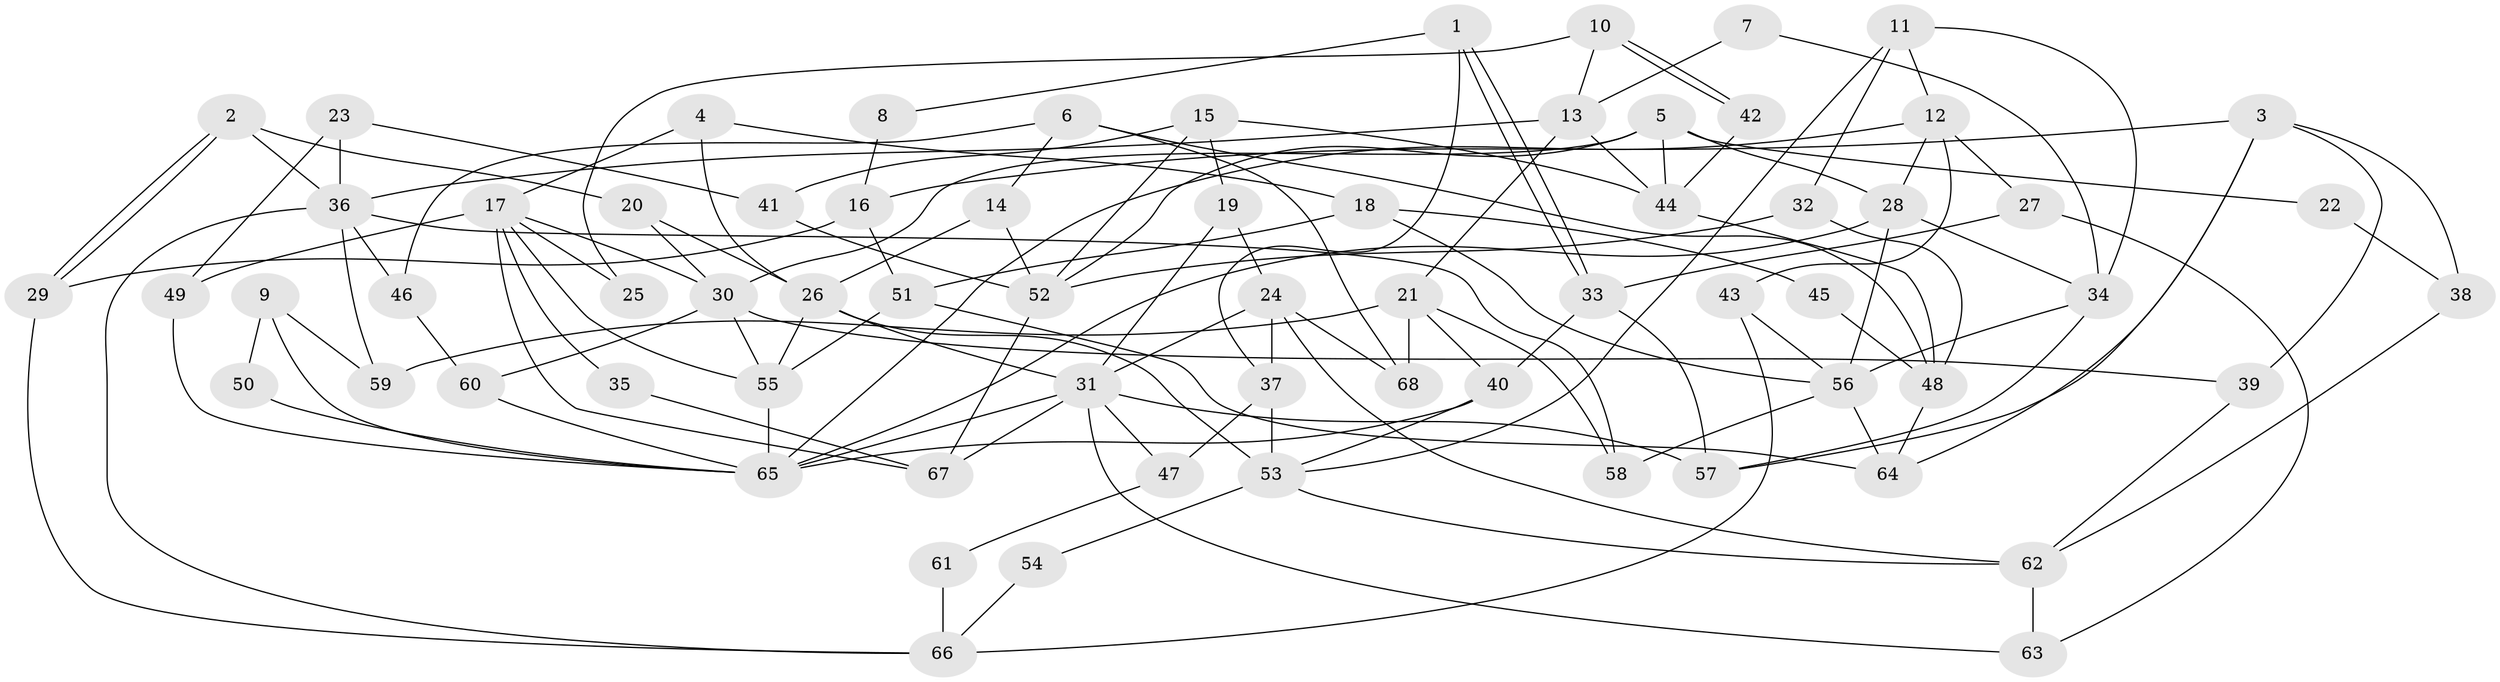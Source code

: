 // Generated by graph-tools (version 1.1) at 2025/36/03/09/25 02:36:12]
// undirected, 68 vertices, 136 edges
graph export_dot {
graph [start="1"]
  node [color=gray90,style=filled];
  1;
  2;
  3;
  4;
  5;
  6;
  7;
  8;
  9;
  10;
  11;
  12;
  13;
  14;
  15;
  16;
  17;
  18;
  19;
  20;
  21;
  22;
  23;
  24;
  25;
  26;
  27;
  28;
  29;
  30;
  31;
  32;
  33;
  34;
  35;
  36;
  37;
  38;
  39;
  40;
  41;
  42;
  43;
  44;
  45;
  46;
  47;
  48;
  49;
  50;
  51;
  52;
  53;
  54;
  55;
  56;
  57;
  58;
  59;
  60;
  61;
  62;
  63;
  64;
  65;
  66;
  67;
  68;
  1 -- 37;
  1 -- 33;
  1 -- 33;
  1 -- 8;
  2 -- 29;
  2 -- 29;
  2 -- 36;
  2 -- 20;
  3 -- 57;
  3 -- 64;
  3 -- 16;
  3 -- 38;
  3 -- 39;
  4 -- 18;
  4 -- 17;
  4 -- 26;
  5 -- 28;
  5 -- 30;
  5 -- 22;
  5 -- 44;
  5 -- 52;
  6 -- 48;
  6 -- 46;
  6 -- 14;
  6 -- 68;
  7 -- 34;
  7 -- 13;
  8 -- 16;
  9 -- 59;
  9 -- 65;
  9 -- 50;
  10 -- 13;
  10 -- 42;
  10 -- 42;
  10 -- 25;
  11 -- 34;
  11 -- 53;
  11 -- 12;
  11 -- 32;
  12 -- 65;
  12 -- 27;
  12 -- 28;
  12 -- 43;
  13 -- 21;
  13 -- 44;
  13 -- 36;
  14 -- 26;
  14 -- 52;
  15 -- 52;
  15 -- 19;
  15 -- 41;
  15 -- 44;
  16 -- 51;
  16 -- 29;
  17 -- 55;
  17 -- 67;
  17 -- 25;
  17 -- 30;
  17 -- 35;
  17 -- 49;
  18 -- 51;
  18 -- 56;
  18 -- 45;
  19 -- 24;
  19 -- 31;
  20 -- 26;
  20 -- 30;
  21 -- 58;
  21 -- 68;
  21 -- 40;
  21 -- 59;
  22 -- 38;
  23 -- 41;
  23 -- 49;
  23 -- 36;
  24 -- 31;
  24 -- 62;
  24 -- 37;
  24 -- 68;
  26 -- 55;
  26 -- 31;
  26 -- 53;
  27 -- 33;
  27 -- 63;
  28 -- 65;
  28 -- 34;
  28 -- 56;
  29 -- 66;
  30 -- 39;
  30 -- 55;
  30 -- 60;
  31 -- 57;
  31 -- 47;
  31 -- 63;
  31 -- 65;
  31 -- 67;
  32 -- 52;
  32 -- 48;
  33 -- 40;
  33 -- 57;
  34 -- 56;
  34 -- 57;
  35 -- 67;
  36 -- 46;
  36 -- 58;
  36 -- 59;
  36 -- 66;
  37 -- 53;
  37 -- 47;
  38 -- 62;
  39 -- 62;
  40 -- 53;
  40 -- 65;
  41 -- 52;
  42 -- 44;
  43 -- 66;
  43 -- 56;
  44 -- 48;
  45 -- 48;
  46 -- 60;
  47 -- 61;
  48 -- 64;
  49 -- 65;
  50 -- 65;
  51 -- 64;
  51 -- 55;
  52 -- 67;
  53 -- 62;
  53 -- 54;
  54 -- 66;
  55 -- 65;
  56 -- 58;
  56 -- 64;
  60 -- 65;
  61 -- 66;
  62 -- 63;
}
